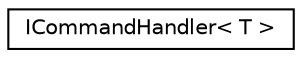 digraph "Graphical Class Hierarchy"
{
 // LATEX_PDF_SIZE
  edge [fontname="Helvetica",fontsize="10",labelfontname="Helvetica",labelfontsize="10"];
  node [fontname="Helvetica",fontsize="10",shape=record];
  rankdir="LR";
  Node0 [label="ICommandHandler\< T \>",height=0.2,width=0.4,color="black", fillcolor="white", style="filled",URL="$class_i_command_handler.html",tooltip=" "];
}
